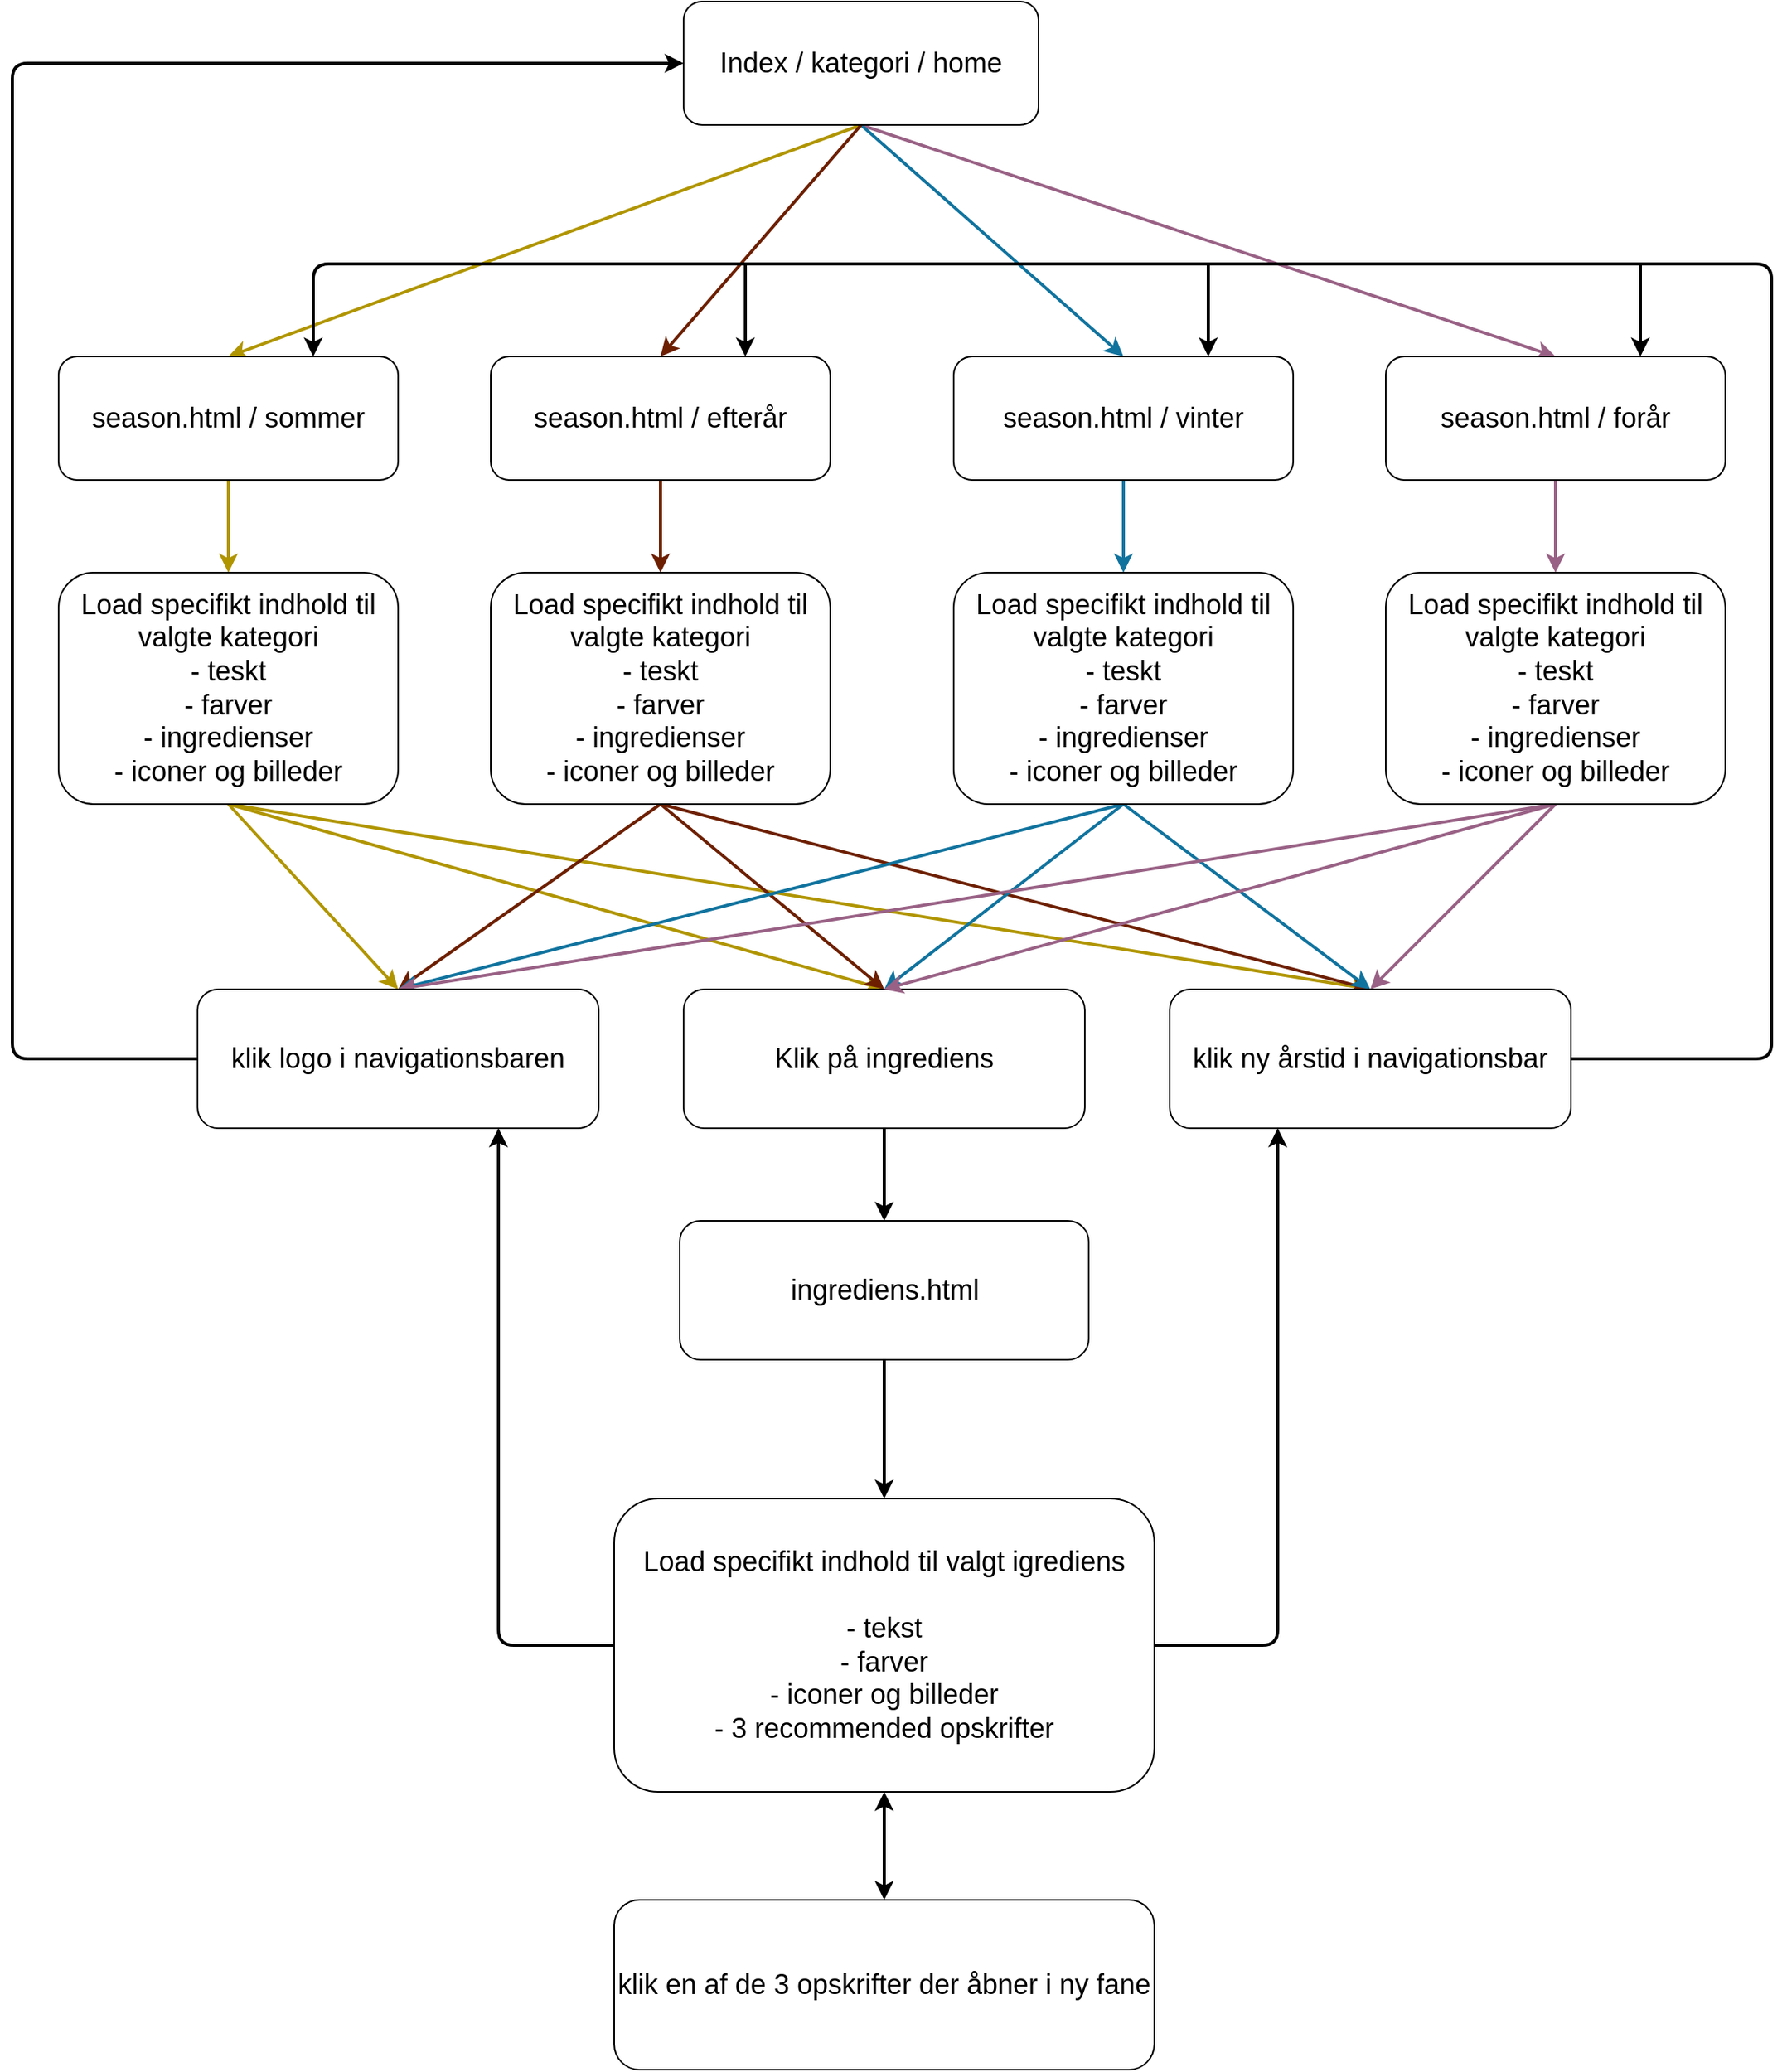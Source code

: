 <mxfile>
    <diagram id="YnhXqwO-FfUJJ6FsPp8o" name="Page-1">
        <mxGraphModel dx="2410" dy="1574" grid="1" gridSize="10" guides="1" tooltips="1" connect="1" arrows="1" fold="1" page="1" pageScale="1" pageWidth="1200" pageHeight="1920" math="0" shadow="0">
            <root>
                <mxCell id="0"/>
                <mxCell id="1" parent="0"/>
                <mxCell id="13" style="edgeStyle=none;html=1;entryX=0.5;entryY=0;entryDx=0;entryDy=0;fontSize=15;fillColor=#e3c800;strokeColor=#B09500;strokeWidth=2;" edge="1" parent="1" target="7">
                    <mxGeometry relative="1" as="geometry">
                        <mxPoint x="600" y="130" as="sourcePoint"/>
                    </mxGeometry>
                </mxCell>
                <mxCell id="14" style="edgeStyle=none;html=1;entryX=0.5;entryY=0;entryDx=0;entryDy=0;fontSize=15;fillColor=#e6d0de;gradientColor=#d5739d;strokeColor=#996185;strokeWidth=2;" edge="1" parent="1" target="10">
                    <mxGeometry relative="1" as="geometry">
                        <mxPoint x="600" y="130" as="sourcePoint"/>
                    </mxGeometry>
                </mxCell>
                <mxCell id="15" style="edgeStyle=none;html=1;entryX=0.5;entryY=0;entryDx=0;entryDy=0;fontSize=15;fillColor=#b1ddf0;strokeColor=#10739e;strokeWidth=2;" edge="1" parent="1" target="9">
                    <mxGeometry relative="1" as="geometry">
                        <mxPoint x="600" y="130" as="sourcePoint"/>
                    </mxGeometry>
                </mxCell>
                <mxCell id="16" style="edgeStyle=none;html=1;exitX=0.5;exitY=1;exitDx=0;exitDy=0;entryX=0.5;entryY=0;entryDx=0;entryDy=0;fontSize=15;fillColor=#a0522d;strokeColor=#6D1F00;strokeWidth=2;" edge="1" parent="1" source="6" target="8">
                    <mxGeometry relative="1" as="geometry">
                        <mxPoint x="600" y="230" as="sourcePoint"/>
                    </mxGeometry>
                </mxCell>
                <mxCell id="6" value="&lt;font style=&quot;font-size: 18px;&quot;&gt;Index / kategori / home&lt;/font&gt;" style="rounded=1;whiteSpace=wrap;html=1;" vertex="1" parent="1">
                    <mxGeometry x="485" y="50" width="230" height="80" as="geometry"/>
                </mxCell>
                <mxCell id="27" style="edgeStyle=none;html=1;exitX=0.5;exitY=1;exitDx=0;exitDy=0;fontSize=15;fillColor=#e3c800;strokeColor=#B09500;strokeWidth=2;" edge="1" parent="1" source="7" target="17">
                    <mxGeometry relative="1" as="geometry"/>
                </mxCell>
                <mxCell id="7" value="&lt;font style=&quot;font-size: 18px;&quot;&gt;season.html / sommer&lt;/font&gt;" style="rounded=1;whiteSpace=wrap;html=1;fontSize=15;" vertex="1" parent="1">
                    <mxGeometry x="80" y="280" width="220" height="80" as="geometry"/>
                </mxCell>
                <mxCell id="28" style="edgeStyle=none;html=1;exitX=0.5;exitY=1;exitDx=0;exitDy=0;entryX=0.5;entryY=0;entryDx=0;entryDy=0;fontSize=15;fillColor=#a0522d;strokeColor=#6D1F00;strokeWidth=2;" edge="1" parent="1" source="8" target="24">
                    <mxGeometry relative="1" as="geometry"/>
                </mxCell>
                <mxCell id="46" style="edgeStyle=none;html=1;strokeWidth=2;fontSize=15;entryX=0.75;entryY=0;entryDx=0;entryDy=0;" edge="1" parent="1" target="8">
                    <mxGeometry relative="1" as="geometry">
                        <mxPoint x="525" y="220" as="sourcePoint"/>
                    </mxGeometry>
                </mxCell>
                <mxCell id="8" value="&lt;font style=&quot;font-size: 18px;&quot;&gt;season.html / efterår&lt;/font&gt;" style="rounded=1;whiteSpace=wrap;html=1;fontSize=15;" vertex="1" parent="1">
                    <mxGeometry x="360" y="280" width="220" height="80" as="geometry"/>
                </mxCell>
                <mxCell id="29" style="edgeStyle=none;html=1;exitX=0.5;exitY=1;exitDx=0;exitDy=0;entryX=0.5;entryY=0;entryDx=0;entryDy=0;fontSize=15;fillColor=#b1ddf0;strokeColor=#10739e;strokeWidth=2;" edge="1" parent="1" source="9" target="25">
                    <mxGeometry relative="1" as="geometry"/>
                </mxCell>
                <mxCell id="47" style="edgeStyle=none;html=1;strokeWidth=2;fontSize=15;entryX=0.75;entryY=0;entryDx=0;entryDy=0;" edge="1" parent="1" target="9">
                    <mxGeometry relative="1" as="geometry">
                        <mxPoint x="825" y="220" as="sourcePoint"/>
                    </mxGeometry>
                </mxCell>
                <mxCell id="9" value="&lt;font style=&quot;font-size: 18px;&quot;&gt;season.html / vinter&lt;/font&gt;" style="rounded=1;whiteSpace=wrap;html=1;fontSize=15;" vertex="1" parent="1">
                    <mxGeometry x="660" y="280" width="220" height="80" as="geometry"/>
                </mxCell>
                <mxCell id="30" style="edgeStyle=none;html=1;exitX=0.5;exitY=1;exitDx=0;exitDy=0;fontSize=15;fillColor=#e6d0de;gradientColor=#d5739d;strokeColor=#996185;strokeWidth=2;" edge="1" parent="1" source="10" target="26">
                    <mxGeometry relative="1" as="geometry"/>
                </mxCell>
                <mxCell id="48" style="edgeStyle=none;html=1;strokeWidth=2;fontSize=15;entryX=0.75;entryY=0;entryDx=0;entryDy=0;" edge="1" parent="1" target="10">
                    <mxGeometry relative="1" as="geometry">
                        <mxPoint x="1105" y="220" as="sourcePoint"/>
                    </mxGeometry>
                </mxCell>
                <mxCell id="10" value="&lt;font style=&quot;font-size: 18px;&quot;&gt;season.html / forår&lt;/font&gt;" style="rounded=1;whiteSpace=wrap;html=1;fontSize=15;" vertex="1" parent="1">
                    <mxGeometry x="940" y="280" width="220" height="80" as="geometry"/>
                </mxCell>
                <mxCell id="32" style="edgeStyle=none;html=1;exitX=0.5;exitY=1;exitDx=0;exitDy=0;entryX=0.5;entryY=0;entryDx=0;entryDy=0;fontSize=15;fillColor=#e3c800;strokeColor=#B09500;strokeWidth=2;" edge="1" parent="1" source="17" target="22">
                    <mxGeometry relative="1" as="geometry"/>
                </mxCell>
                <mxCell id="33" style="edgeStyle=none;html=1;exitX=0.5;exitY=1;exitDx=0;exitDy=0;entryX=0.5;entryY=0;entryDx=0;entryDy=0;fontSize=15;fillColor=#e3c800;strokeColor=#B09500;strokeWidth=2;" edge="1" parent="1" source="17" target="31">
                    <mxGeometry relative="1" as="geometry"/>
                </mxCell>
                <mxCell id="56" style="edgeStyle=none;html=1;exitX=0.5;exitY=1;exitDx=0;exitDy=0;entryX=0.5;entryY=0;entryDx=0;entryDy=0;strokeWidth=2;fontSize=15;fillColor=#e3c800;strokeColor=#B09500;" edge="1" parent="1" source="17" target="54">
                    <mxGeometry relative="1" as="geometry"/>
                </mxCell>
                <mxCell id="17" value="&lt;font style=&quot;font-size: 18px;&quot;&gt;Load specifikt indhold til valgte kategori&lt;br&gt;- teskt&lt;br&gt;- farver&lt;br&gt;- ingredienser&lt;br&gt;- iconer og billeder&lt;/font&gt;" style="rounded=1;whiteSpace=wrap;html=1;fontSize=15;" vertex="1" parent="1">
                    <mxGeometry x="80" y="420" width="220" height="150" as="geometry"/>
                </mxCell>
                <mxCell id="51" style="edgeStyle=none;html=1;entryX=0.5;entryY=0;entryDx=0;entryDy=0;strokeWidth=2;fontSize=15;" edge="1" parent="1" source="22" target="50">
                    <mxGeometry relative="1" as="geometry"/>
                </mxCell>
                <mxCell id="22" value="&lt;font style=&quot;font-size: 18px;&quot;&gt;Klik på ingrediens&lt;/font&gt;" style="rounded=1;whiteSpace=wrap;html=1;fontSize=15;" vertex="1" parent="1">
                    <mxGeometry x="485" y="690" width="260" height="90" as="geometry"/>
                </mxCell>
                <mxCell id="34" style="edgeStyle=none;html=1;exitX=0.5;exitY=1;exitDx=0;exitDy=0;entryX=0.5;entryY=0;entryDx=0;entryDy=0;fontSize=15;fillColor=#a0522d;strokeColor=#6D1F00;strokeWidth=2;" edge="1" parent="1" source="24" target="22">
                    <mxGeometry relative="1" as="geometry"/>
                </mxCell>
                <mxCell id="35" style="edgeStyle=none;html=1;exitX=0.5;exitY=1;exitDx=0;exitDy=0;entryX=0.5;entryY=0;entryDx=0;entryDy=0;fontSize=15;fillColor=#a0522d;strokeColor=#6D1F00;strokeWidth=2;" edge="1" parent="1" source="24" target="31">
                    <mxGeometry relative="1" as="geometry"/>
                </mxCell>
                <mxCell id="57" style="edgeStyle=none;html=1;exitX=0.5;exitY=1;exitDx=0;exitDy=0;entryX=0.5;entryY=0;entryDx=0;entryDy=0;strokeWidth=2;fontSize=15;fillColor=#a0522d;strokeColor=#6D1F00;" edge="1" parent="1" source="24" target="54">
                    <mxGeometry relative="1" as="geometry"/>
                </mxCell>
                <mxCell id="24" value="&lt;font style=&quot;font-size: 18px;&quot;&gt;Load specifikt indhold til valgte kategori&lt;br&gt;- teskt&lt;br&gt;- farver&lt;br&gt;- ingredienser&lt;br&gt;- iconer og billeder&lt;/font&gt;" style="rounded=1;whiteSpace=wrap;html=1;fontSize=15;" vertex="1" parent="1">
                    <mxGeometry x="360" y="420" width="220" height="150" as="geometry"/>
                </mxCell>
                <mxCell id="36" style="edgeStyle=none;html=1;exitX=0.5;exitY=1;exitDx=0;exitDy=0;fontSize=15;fillColor=#b1ddf0;strokeColor=#10739e;strokeWidth=2;entryX=0.5;entryY=0;entryDx=0;entryDy=0;" edge="1" parent="1" source="25" target="22">
                    <mxGeometry relative="1" as="geometry">
                        <mxPoint x="450" y="690" as="targetPoint"/>
                    </mxGeometry>
                </mxCell>
                <mxCell id="37" style="edgeStyle=none;html=1;exitX=0.5;exitY=1;exitDx=0;exitDy=0;entryX=0.5;entryY=0;entryDx=0;entryDy=0;fontSize=15;fillColor=#b1ddf0;strokeColor=#10739e;strokeWidth=2;" edge="1" parent="1" source="25" target="31">
                    <mxGeometry relative="1" as="geometry"/>
                </mxCell>
                <mxCell id="58" style="edgeStyle=none;html=1;exitX=0.5;exitY=1;exitDx=0;exitDy=0;strokeWidth=2;fontSize=15;entryX=0.5;entryY=0;entryDx=0;entryDy=0;fillColor=#b1ddf0;strokeColor=#10739e;" edge="1" parent="1" source="25" target="54">
                    <mxGeometry relative="1" as="geometry">
                        <mxPoint x="310" y="690" as="targetPoint"/>
                    </mxGeometry>
                </mxCell>
                <mxCell id="25" value="&lt;font style=&quot;font-size: 18px;&quot;&gt;Load specifikt indhold til valgte kategori&lt;br&gt;- teskt&lt;br&gt;- farver&lt;br&gt;- ingredienser&lt;br&gt;- iconer og billeder&lt;/font&gt;" style="rounded=1;whiteSpace=wrap;html=1;fontSize=15;" vertex="1" parent="1">
                    <mxGeometry x="660" y="420" width="220" height="150" as="geometry"/>
                </mxCell>
                <mxCell id="38" style="edgeStyle=none;html=1;exitX=0.5;exitY=1;exitDx=0;exitDy=0;fontSize=15;fillColor=#e6d0de;gradientColor=#d5739d;strokeColor=#996185;strokeWidth=2;entryX=0.5;entryY=0;entryDx=0;entryDy=0;" edge="1" parent="1" source="26" target="31">
                    <mxGeometry relative="1" as="geometry">
                        <mxPoint x="800" y="690" as="targetPoint"/>
                    </mxGeometry>
                </mxCell>
                <mxCell id="39" style="edgeStyle=none;html=1;exitX=0.5;exitY=1;exitDx=0;exitDy=0;entryX=0.5;entryY=0;entryDx=0;entryDy=0;fontSize=15;fillColor=#e6d0de;gradientColor=#d5739d;strokeColor=#996185;strokeWidth=2;" edge="1" parent="1" source="26" target="22">
                    <mxGeometry relative="1" as="geometry"/>
                </mxCell>
                <mxCell id="59" style="edgeStyle=none;html=1;exitX=0.5;exitY=1;exitDx=0;exitDy=0;entryX=0.5;entryY=0;entryDx=0;entryDy=0;strokeWidth=2;fontSize=15;fillColor=#e6d0de;gradientColor=#d5739d;strokeColor=#996185;" edge="1" parent="1" source="26" target="54">
                    <mxGeometry relative="1" as="geometry"/>
                </mxCell>
                <mxCell id="26" value="&lt;font style=&quot;font-size: 18px;&quot;&gt;Load specifikt indhold til valgte kategori&lt;br&gt;- teskt&lt;br&gt;- farver&lt;br&gt;- ingredienser&lt;br&gt;- iconer og billeder&lt;/font&gt;" style="rounded=1;whiteSpace=wrap;html=1;fontSize=15;" vertex="1" parent="1">
                    <mxGeometry x="940" y="420" width="220" height="150" as="geometry"/>
                </mxCell>
                <mxCell id="40" style="edgeStyle=none;html=1;exitX=1;exitY=0.5;exitDx=0;exitDy=0;strokeWidth=2;fontSize=15;entryX=0.75;entryY=0;entryDx=0;entryDy=0;" edge="1" parent="1" source="31" target="7">
                    <mxGeometry relative="1" as="geometry">
                        <mxPoint x="200" y="220" as="targetPoint"/>
                        <Array as="points">
                            <mxPoint x="1190" y="735"/>
                            <mxPoint x="1190" y="220"/>
                            <mxPoint x="245" y="220"/>
                        </Array>
                    </mxGeometry>
                </mxCell>
                <mxCell id="31" value="&lt;font style=&quot;font-size: 18px;&quot;&gt;klik ny årstid i navigationsbar&lt;/font&gt;" style="rounded=1;whiteSpace=wrap;html=1;fontSize=15;" vertex="1" parent="1">
                    <mxGeometry x="800" y="690" width="260" height="90" as="geometry"/>
                </mxCell>
                <mxCell id="53" style="edgeStyle=none;html=1;strokeWidth=2;fontSize=15;" edge="1" parent="1" source="49">
                    <mxGeometry relative="1" as="geometry">
                        <mxPoint x="870" y="780" as="targetPoint"/>
                        <Array as="points">
                            <mxPoint x="870" y="1115"/>
                        </Array>
                    </mxGeometry>
                </mxCell>
                <mxCell id="60" style="edgeStyle=none;html=1;exitX=0;exitY=0.5;exitDx=0;exitDy=0;strokeWidth=2;fontSize=15;entryX=0.75;entryY=1;entryDx=0;entryDy=0;" edge="1" parent="1" source="49" target="54">
                    <mxGeometry relative="1" as="geometry">
                        <mxPoint x="310" y="810" as="targetPoint"/>
                        <Array as="points">
                            <mxPoint x="365" y="1115"/>
                        </Array>
                    </mxGeometry>
                </mxCell>
                <mxCell id="49" value="&lt;font style=&quot;font-size: 18px;&quot;&gt;Load specifikt indhold til valgt igrediens&lt;br&gt;&lt;br&gt;- tekst&lt;br&gt;- farver&lt;br&gt;- iconer og billeder&lt;br&gt;- 3 recommended opskrifter&lt;/font&gt;" style="rounded=1;whiteSpace=wrap;html=1;fontSize=15;" vertex="1" parent="1">
                    <mxGeometry x="440" y="1020" width="350" height="190" as="geometry"/>
                </mxCell>
                <mxCell id="52" style="edgeStyle=none;html=1;exitX=0.5;exitY=1;exitDx=0;exitDy=0;strokeWidth=2;fontSize=15;" edge="1" parent="1" source="50" target="49">
                    <mxGeometry relative="1" as="geometry"/>
                </mxCell>
                <mxCell id="50" value="&lt;font style=&quot;font-size: 18px;&quot;&gt;ingrediens.html&lt;/font&gt;" style="rounded=1;whiteSpace=wrap;html=1;fontSize=15;" vertex="1" parent="1">
                    <mxGeometry x="482.5" y="840" width="265" height="90" as="geometry"/>
                </mxCell>
                <mxCell id="55" style="edgeStyle=none;html=1;strokeWidth=2;fontSize=15;entryX=0;entryY=0.5;entryDx=0;entryDy=0;" edge="1" parent="1" source="54" target="6">
                    <mxGeometry relative="1" as="geometry">
                        <mxPoint y="70" as="targetPoint"/>
                        <Array as="points">
                            <mxPoint x="50" y="735"/>
                            <mxPoint x="50" y="90"/>
                        </Array>
                    </mxGeometry>
                </mxCell>
                <mxCell id="54" value="&lt;font style=&quot;font-size: 18px;&quot;&gt;klik logo i navigationsbaren&lt;/font&gt;" style="rounded=1;whiteSpace=wrap;html=1;fontSize=15;" vertex="1" parent="1">
                    <mxGeometry x="170" y="690" width="260" height="90" as="geometry"/>
                </mxCell>
                <mxCell id="61" value="&lt;font style=&quot;font-size: 18px;&quot;&gt;klik en af de 3 opskrifter der åbner i ny fane&lt;/font&gt;" style="rounded=1;whiteSpace=wrap;html=1;fontSize=15;" vertex="1" parent="1">
                    <mxGeometry x="440" y="1280" width="350" height="110" as="geometry"/>
                </mxCell>
                <mxCell id="62" value="" style="endArrow=classic;startArrow=classic;html=1;strokeWidth=2;fontSize=15;entryX=0.5;entryY=0;entryDx=0;entryDy=0;exitX=0.5;exitY=1;exitDx=0;exitDy=0;" edge="1" parent="1" source="49" target="61">
                    <mxGeometry width="50" height="50" relative="1" as="geometry">
                        <mxPoint x="730" y="1200" as="sourcePoint"/>
                        <mxPoint x="780" y="1150" as="targetPoint"/>
                    </mxGeometry>
                </mxCell>
            </root>
        </mxGraphModel>
    </diagram>
</mxfile>